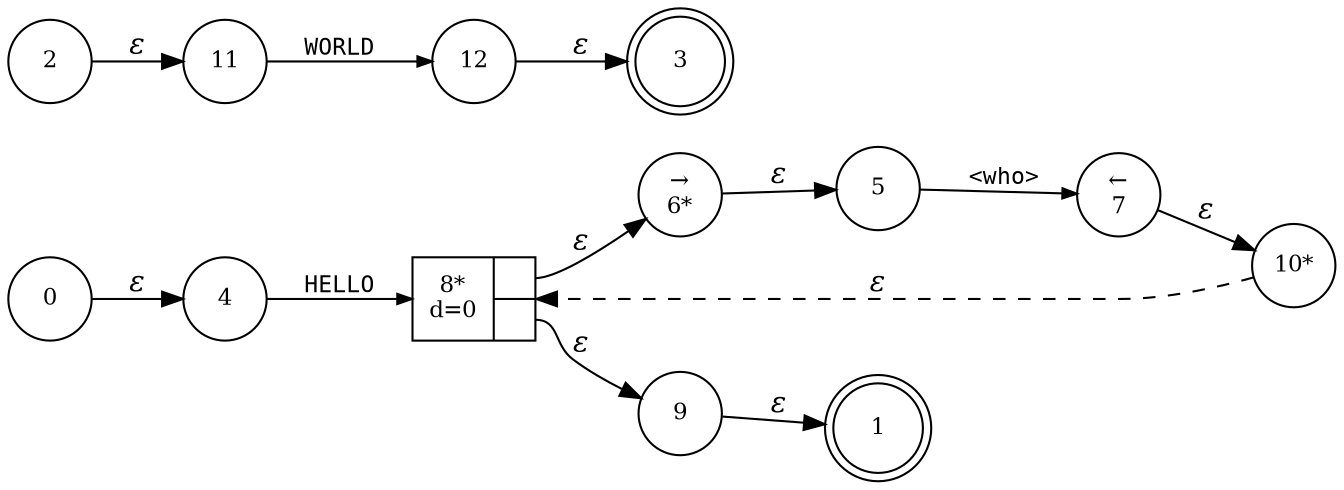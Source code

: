 digraph ATN {
rankdir=LR;
s1[fontsize=11, label="1", shape=doublecircle, fixedsize=true, width=.6];
s0[fontsize=11,label="0", shape=circle, fixedsize=true, width=.55, peripheries=1];
s4[fontsize=11,label="4", shape=circle, fixedsize=true, width=.55, peripheries=1];
s5[fontsize=11,label="5", shape=circle, fixedsize=true, width=.55, peripheries=1];
s6[fontsize=11,label="&rarr;\n6*", shape=circle, fixedsize=true, width=.55, peripheries=1];
s7[fontsize=11,label="&larr;\n7", shape=circle, fixedsize=true, width=.55, peripheries=1];
s8[fontsize=11,label="{8*\nd=0|{<p0>|<p1>}}", shape=record, fixedsize=false, peripheries=1];
s9[fontsize=11,label="9", shape=circle, fixedsize=true, width=.55, peripheries=1];
s10[fontsize=11,label="10*", shape=circle, fixedsize=true, width=.55, peripheries=1];
s0 -> s4 [fontname="Times-Italic", label="&epsilon;"];
s4 -> s8 [fontsize=11, fontname="Courier", arrowsize=.7, label = "HELLO", arrowhead = normal];
s8:p0 -> s6 [fontname="Times-Italic", label="&epsilon;"];
s8:p1 -> s9 [fontname="Times-Italic", label="&epsilon;"];
s6 -> s5 [fontname="Times-Italic", label="&epsilon;"];
s9 -> s1 [fontname="Times-Italic", label="&epsilon;"];
s5 -> s7 [fontsize=11, fontname="Courier", arrowsize=.7, label = "<who>", arrowhead = normal];
s7 -> s10 [fontname="Times-Italic", label="&epsilon;"];
s10 -> s8 [fontname="Times-Italic", label="&epsilon;", style="dashed"];
s3[fontsize=11, label="3", shape=doublecircle, fixedsize=true, width=.6];
s2[fontsize=11,label="2", shape=circle, fixedsize=true, width=.55, peripheries=1];
s11[fontsize=11,label="11", shape=circle, fixedsize=true, width=.55, peripheries=1];
s12[fontsize=11,label="12", shape=circle, fixedsize=true, width=.55, peripheries=1];
s2 -> s11 [fontname="Times-Italic", label="&epsilon;"];
s11 -> s12 [fontsize=11, fontname="Courier", arrowsize=.7, label = "WORLD", arrowhead = normal];
s12 -> s3 [fontname="Times-Italic", label="&epsilon;"];}